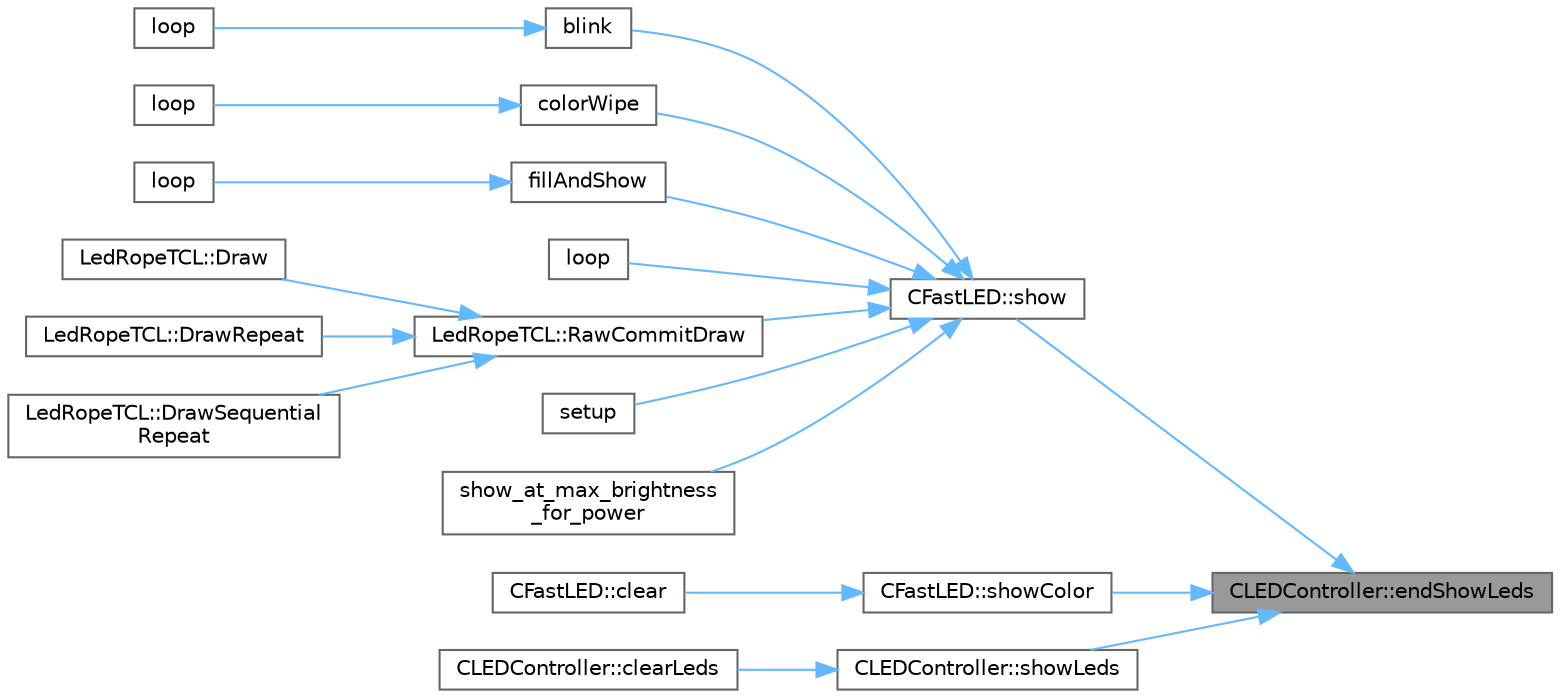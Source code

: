 digraph "CLEDController::endShowLeds"
{
 // LATEX_PDF_SIZE
  bgcolor="transparent";
  edge [fontname=Helvetica,fontsize=10,labelfontname=Helvetica,labelfontsize=10];
  node [fontname=Helvetica,fontsize=10,shape=box,height=0.2,width=0.4];
  rankdir="RL";
  Node1 [id="Node000001",label="CLEDController::endShowLeds",height=0.2,width=0.4,color="gray40", fillcolor="grey60", style="filled", fontcolor="black",tooltip=" "];
  Node1 -> Node2 [id="edge1_Node000001_Node000002",dir="back",color="steelblue1",style="solid",tooltip=" "];
  Node2 [id="Node000002",label="CFastLED::show",height=0.2,width=0.4,color="grey40", fillcolor="white", style="filled",URL="$dd/dbb/class_c_fast_l_e_d.html#a83afdd1e2a21f33ac4f8d2610d6e331b",tooltip="Update all our controllers with the current led colors, using the passed in brightness."];
  Node2 -> Node3 [id="edge2_Node000002_Node000003",dir="back",color="steelblue1",style="solid",tooltip=" "];
  Node3 [id="Node000003",label="blink",height=0.2,width=0.4,color="grey40", fillcolor="white", style="filled",URL="$d5/d4d/_blink_parallel_8ino.html#a29584c4a240c144644e81dfab0090635",tooltip=" "];
  Node3 -> Node4 [id="edge3_Node000003_Node000004",dir="back",color="steelblue1",style="solid",tooltip=" "];
  Node4 [id="Node000004",label="loop",height=0.2,width=0.4,color="grey40", fillcolor="white", style="filled",URL="$d5/d4d/_blink_parallel_8ino.html#afe461d27b9c48d5921c00d521181f12f",tooltip=" "];
  Node2 -> Node5 [id="edge4_Node000002_Node000005",dir="back",color="steelblue1",style="solid",tooltip=" "];
  Node5 [id="Node000005",label="colorWipe",height=0.2,width=0.4,color="grey40", fillcolor="white", style="filled",URL="$d5/db2/_octo_w_s2811_8ino.html#a87dad6cde22368918813bc56504b0dee",tooltip=" "];
  Node5 -> Node6 [id="edge5_Node000005_Node000006",dir="back",color="steelblue1",style="solid",tooltip=" "];
  Node6 [id="Node000006",label="loop",height=0.2,width=0.4,color="grey40", fillcolor="white", style="filled",URL="$d5/db2/_octo_w_s2811_8ino.html#afe461d27b9c48d5921c00d521181f12f",tooltip=" "];
  Node2 -> Node7 [id="edge6_Node000002_Node000007",dir="back",color="steelblue1",style="solid",tooltip=" "];
  Node7 [id="Node000007",label="fillAndShow",height=0.2,width=0.4,color="grey40", fillcolor="white", style="filled",URL="$d1/d3a/_r_g_b_w_emulated_8ino.html#a7786953e7de2513a3589a490e1e3355a",tooltip=" "];
  Node7 -> Node8 [id="edge7_Node000007_Node000008",dir="back",color="steelblue1",style="solid",tooltip=" "];
  Node8 [id="Node000008",label="loop",height=0.2,width=0.4,color="grey40", fillcolor="white", style="filled",URL="$d1/d3a/_r_g_b_w_emulated_8ino.html#afe461d27b9c48d5921c00d521181f12f",tooltip=" "];
  Node2 -> Node9 [id="edge8_Node000002_Node000009",dir="back",color="steelblue1",style="solid",tooltip=" "];
  Node9 [id="Node000009",label="loop",height=0.2,width=0.4,color="grey40", fillcolor="white", style="filled",URL="$d1/d75/_apa102_h_d_8ino.html#afe461d27b9c48d5921c00d521181f12f",tooltip=" "];
  Node2 -> Node10 [id="edge9_Node000002_Node000010",dir="back",color="steelblue1",style="solid",tooltip=" "];
  Node10 [id="Node000010",label="LedRopeTCL::RawCommitDraw",height=0.2,width=0.4,color="grey40", fillcolor="white", style="filled",URL="$d4/df6/class_led_rope_t_c_l.html#a2c5c772faf24596d5be70d96581e7454",tooltip=" "];
  Node10 -> Node11 [id="edge10_Node000010_Node000011",dir="back",color="steelblue1",style="solid",tooltip=" "];
  Node11 [id="Node000011",label="LedRopeTCL::Draw",height=0.2,width=0.4,color="grey40", fillcolor="white", style="filled",URL="$d4/df6/class_led_rope_t_c_l.html#a842cac2350fad4c68d21d232f6a8a4c0",tooltip=" "];
  Node10 -> Node12 [id="edge11_Node000010_Node000012",dir="back",color="steelblue1",style="solid",tooltip=" "];
  Node12 [id="Node000012",label="LedRopeTCL::DrawRepeat",height=0.2,width=0.4,color="grey40", fillcolor="white", style="filled",URL="$d4/df6/class_led_rope_t_c_l.html#af19abbbe43110da5fd09c169d9ab9307",tooltip=" "];
  Node10 -> Node13 [id="edge12_Node000010_Node000013",dir="back",color="steelblue1",style="solid",tooltip=" "];
  Node13 [id="Node000013",label="LedRopeTCL::DrawSequential\lRepeat",height=0.2,width=0.4,color="grey40", fillcolor="white", style="filled",URL="$d4/df6/class_led_rope_t_c_l.html#a90f6e3d74b585d37be799107d77421c8",tooltip=" "];
  Node2 -> Node14 [id="edge13_Node000002_Node000014",dir="back",color="steelblue1",style="solid",tooltip=" "];
  Node14 [id="Node000014",label="setup",height=0.2,width=0.4,color="grey40", fillcolor="white", style="filled",URL="$d1/ddb/_chromancer_8ino.html#a4fc01d736fe50cf5b977f755b675f11d",tooltip=" "];
  Node2 -> Node15 [id="edge14_Node000002_Node000015",dir="back",color="steelblue1",style="solid",tooltip=" "];
  Node15 [id="Node000015",label="show_at_max_brightness\l_for_power",height=0.2,width=0.4,color="grey40", fillcolor="white", style="filled",URL="$d3/d1d/group___power.html#ga510b6ca1ea6da7f0f89dcf353f19ffde",tooltip="Similar to CFastLED::show(), but pre-adjusts brightness to keep below the power threshold."];
  Node1 -> Node16 [id="edge15_Node000001_Node000016",dir="back",color="steelblue1",style="solid",tooltip=" "];
  Node16 [id="Node000016",label="CFastLED::showColor",height=0.2,width=0.4,color="grey40", fillcolor="white", style="filled",URL="$dd/dbb/class_c_fast_l_e_d.html#a7315b060d295bad5fbd32e50eaaf02b0",tooltip="Set all leds on all controllers to the given color/scale."];
  Node16 -> Node17 [id="edge16_Node000016_Node000017",dir="back",color="steelblue1",style="solid",tooltip=" "];
  Node17 [id="Node000017",label="CFastLED::clear",height=0.2,width=0.4,color="grey40", fillcolor="white", style="filled",URL="$dd/dbb/class_c_fast_l_e_d.html#aeb7bd3e8f2dbced6284a2182191d5fcb",tooltip="Clear the leds, wiping the local array of data."];
  Node1 -> Node18 [id="edge17_Node000001_Node000018",dir="back",color="steelblue1",style="solid",tooltip=" "];
  Node18 [id="Node000018",label="CLEDController::showLeds",height=0.2,width=0.4,color="grey40", fillcolor="white", style="filled",URL="$d6/d2c/class_c_l_e_d_controller.html#a3b699c9cf0829d15fdc7ceb1d5166412",tooltip=" "];
  Node18 -> Node19 [id="edge18_Node000018_Node000019",dir="back",color="steelblue1",style="solid",tooltip=" "];
  Node19 [id="Node000019",label="CLEDController::clearLeds",height=0.2,width=0.4,color="grey40", fillcolor="white", style="filled",URL="$d6/d2c/class_c_l_e_d_controller.html#a6cd8a28d7585fba96407c9678c00d588",tooltip="Clear out/zero out the given number of LEDs."];
}
